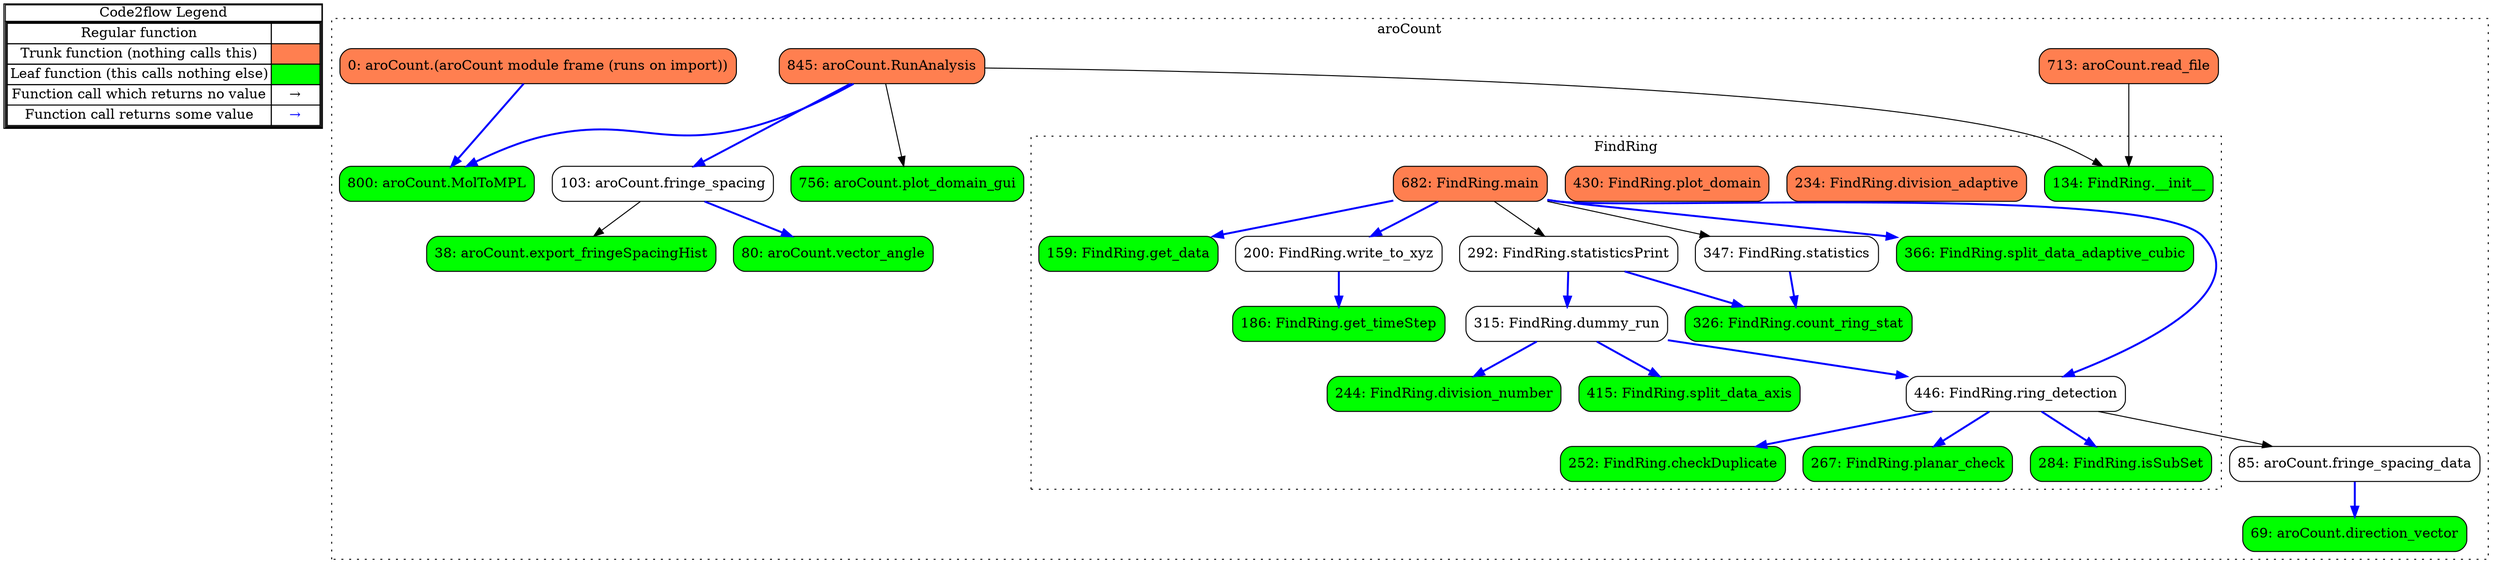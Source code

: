 digraph G {
concentrate = true;
			subgraph legend{
			rank = min;
			label = "legend";
			Legend [shape=none, margin=0, label = <
				<table cellspacing="0" cellpadding="0" border="1"><tr><td>Code2flow Legend</td></tr><tr><td>
				<table cellspacing="0">
				<tr><td>Regular function</td><td width="50px"></td></tr>
				<tr><td>Trunk function (nothing calls this)</td><td bgcolor='coral'></td></tr>
				<tr><td>Leaf function (this calls nothing else)</td><td bgcolor='green'></td></tr>
				<tr><td>Function call which returns no value</td><td>&#8594;</td></tr>
				<tr><td>Function call returns some value</td><td><font color='blue'>&#8594;</font></td></tr>
				</table></td></tr></table>
				>];}node1 [splines=ortho shape = "rect" style = "rounded,filled" fillcolor = "green" label = "38: aroCount.export_fringeSpacingHist" ];
node2 [splines=ortho shape = "rect" style = "rounded,filled" fillcolor = "green" label = "69: aroCount.direction_vector" ];
node3 [splines=ortho shape = "rect" style = "rounded,filled" fillcolor = "green" label = "80: aroCount.vector_angle" ];
node4 [splines=ortho shape = "rect" style = "rounded" label = "85: aroCount.fringe_spacing_data" ];
node5 [splines=ortho shape = "rect" style = "rounded" label = "103: aroCount.fringe_spacing" ];
node6 [splines=ortho shape = "rect" style = "rounded,filled" fillcolor = "coral" label = "713: aroCount.read_file" ];
node7 [splines=ortho shape = "rect" style = "rounded,filled" fillcolor = "green" label = "756: aroCount.plot_domain_gui" ];
node8 [splines=ortho shape = "rect" style = "rounded,filled" fillcolor = "green" label = "800: aroCount.MolToMPL" ];
node9 [splines=ortho shape = "rect" style = "rounded,filled" fillcolor = "coral" label = "845: aroCount.RunAnalysis" ];
node34 [splines=ortho shape = "rect" style = "rounded,filled" fillcolor = "coral" label = "0: aroCount.(aroCount module frame (runs on import))" ];
node16 [splines=ortho shape = "rect" style = "rounded,filled" fillcolor = "green" label = "134: FindRing.__init__" ];
node17 [splines=ortho shape = "rect" style = "rounded,filled" fillcolor = "green" label = "159: FindRing.get_data" ];
node18 [splines=ortho shape = "rect" style = "rounded,filled" fillcolor = "green" label = "186: FindRing.get_timeStep" ];
node19 [splines=ortho shape = "rect" style = "rounded" label = "200: FindRing.write_to_xyz" ];
node20 [splines=ortho shape = "rect" style = "rounded,filled" fillcolor = "coral" label = "234: FindRing.division_adaptive" ];
node21 [splines=ortho shape = "rect" style = "rounded,filled" fillcolor = "green" label = "244: FindRing.division_number" ];
node22 [splines=ortho shape = "rect" style = "rounded,filled" fillcolor = "green" label = "252: FindRing.checkDuplicate" ];
node23 [splines=ortho shape = "rect" style = "rounded,filled" fillcolor = "green" label = "267: FindRing.planar_check" ];
node24 [splines=ortho shape = "rect" style = "rounded,filled" fillcolor = "green" label = "284: FindRing.isSubSet" ];
node25 [splines=ortho shape = "rect" style = "rounded" label = "292: FindRing.statisticsPrint" ];
node26 [splines=ortho shape = "rect" style = "rounded" label = "315: FindRing.dummy_run" ];
node27 [splines=ortho shape = "rect" style = "rounded,filled" fillcolor = "green" label = "326: FindRing.count_ring_stat" ];
node28 [splines=ortho shape = "rect" style = "rounded" label = "347: FindRing.statistics" ];
node29 [splines=ortho shape = "rect" style = "rounded,filled" fillcolor = "green" label = "366: FindRing.split_data_adaptive_cubic" ];
node30 [splines=ortho shape = "rect" style = "rounded,filled" fillcolor = "green" label = "415: FindRing.split_data_axis" ];
node31 [splines=ortho shape = "rect" style = "rounded,filled" fillcolor = "coral" label = "430: FindRing.plot_domain" ];
node32 [splines=ortho shape = "rect" style = "rounded" label = "446: FindRing.ring_detection" ];
node33 [splines=ortho shape = "rect" style = "rounded,filled" fillcolor = "coral" label = "682: FindRing.main" ];
node4 -> node2 [color="blue" penwidth="2"];
node5 -> node1;
node5 -> node3 [color="blue" penwidth="2"];
node6 -> node16;
node9 -> node5 [color="blue" penwidth="2"];
node9 -> node7;
node9 -> node8 [color="blue" penwidth="2"];
node9 -> node16;
node34 -> node8 [color="blue" penwidth="2"];
node19 -> node18 [color="blue" penwidth="2"];
node25 -> node26 [color="blue" penwidth="2"];
node25 -> node27 [color="blue" penwidth="2"];
node26 -> node21 [color="blue" penwidth="2"];
node26 -> node30 [color="blue" penwidth="2"];
node26 -> node32 [color="blue" penwidth="2"];
node28 -> node27 [color="blue" penwidth="2"];
node32 -> node4;
node32 -> node22 [color="blue" penwidth="2"];
node32 -> node23 [color="blue" penwidth="2"];
node32 -> node24 [color="blue" penwidth="2"];
node33 -> node17 [color="blue" penwidth="2"];
node33 -> node19 [color="blue" penwidth="2"];
node33 -> node25;
node33 -> node28;
node33 -> node29 [color="blue" penwidth="2"];
node33 -> node32 [color="blue" penwidth="2"];
subgraph clusteraroCount0{
node1 node2 node3 node4 node5 node6 node7 node8 node9 node34 node16 node17 node18 node19 node20 node21 node22 node23 node24 node25 node26 node27 node28 node29 node30 node31 node32 node33 ;
label="aroCount";
style=filled;
color=black;
graph[style=dotted];
subgraph clusterFindRing15{
node16 node17 node18 node19 node20 node21 node22 node23 node24 node25 node26 node27 node28 node29 node30 node31 node32 node33 ;
label="FindRing";
style=filled;
color=black;
graph[style=dotted];
}};
}